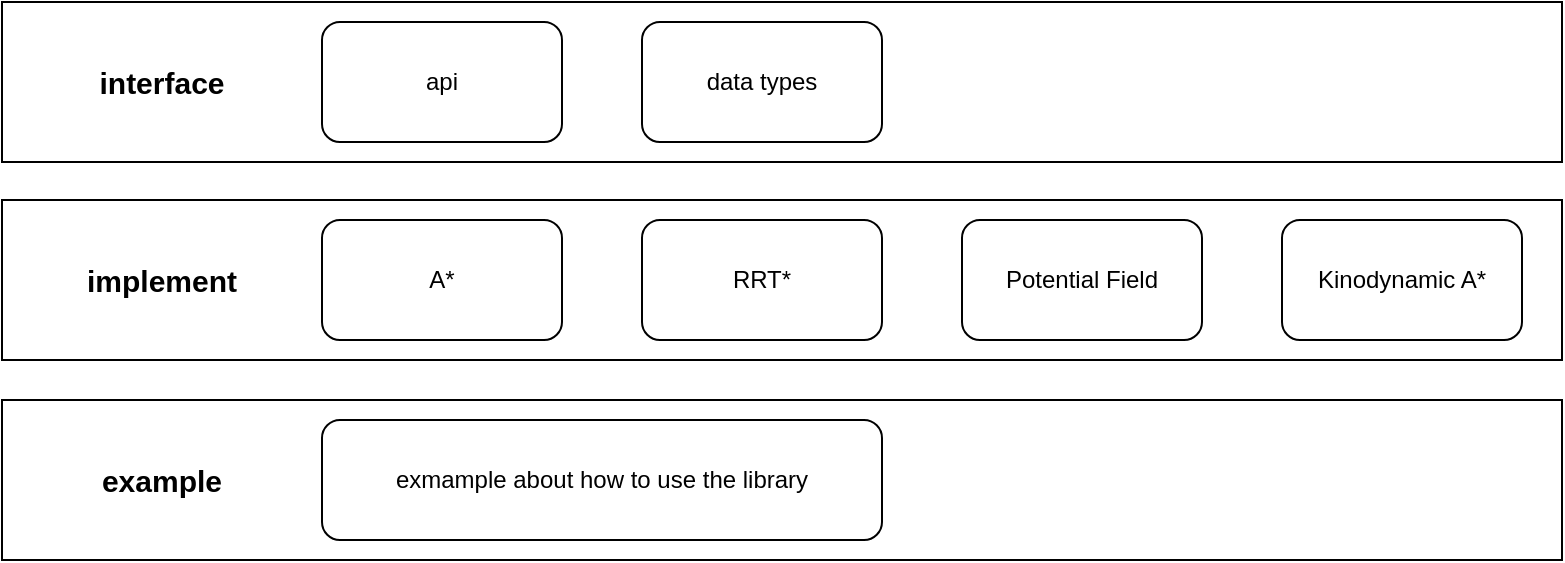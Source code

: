 <mxfile pages="3">
    <diagram id="k7U1leZ_NVyK1WPOzW_l" name="structure">
        <mxGraphModel dx="423" dy="329" grid="1" gridSize="10" guides="1" tooltips="1" connect="1" arrows="1" fold="1" page="1" pageScale="1" pageWidth="1169" pageHeight="827" math="0" shadow="0">
            <root>
                <mxCell id="keOr7OvfMAd7OnkER-1M-0"/>
                <mxCell id="keOr7OvfMAd7OnkER-1M-1" parent="keOr7OvfMAd7OnkER-1M-0"/>
                <mxCell id="FvBOYgAS-_ke2ZwoTicX-11" value="" style="rounded=0;whiteSpace=wrap;html=1;fontSize=12;" parent="keOr7OvfMAd7OnkER-1M-1" vertex="1">
                    <mxGeometry x="20" y="280" width="780" height="80" as="geometry"/>
                </mxCell>
                <mxCell id="FvBOYgAS-_ke2ZwoTicX-12" value="implement" style="text;html=1;strokeColor=none;fillColor=none;align=center;verticalAlign=middle;whiteSpace=wrap;rounded=0;fontSize=15;fontStyle=1" parent="keOr7OvfMAd7OnkER-1M-1" vertex="1">
                    <mxGeometry x="20" y="280" width="160" height="80" as="geometry"/>
                </mxCell>
                <mxCell id="FvBOYgAS-_ke2ZwoTicX-13" value="A*" style="rounded=1;whiteSpace=wrap;html=1;fontSize=12;" parent="keOr7OvfMAd7OnkER-1M-1" vertex="1">
                    <mxGeometry x="180" y="290" width="120" height="60" as="geometry"/>
                </mxCell>
                <mxCell id="FvBOYgAS-_ke2ZwoTicX-14" value="Potential Field" style="rounded=1;whiteSpace=wrap;html=1;fontSize=12;" parent="keOr7OvfMAd7OnkER-1M-1" vertex="1">
                    <mxGeometry x="500" y="290" width="120" height="60" as="geometry"/>
                </mxCell>
                <mxCell id="FvBOYgAS-_ke2ZwoTicX-15" value="Kinodynamic A*" style="rounded=1;whiteSpace=wrap;html=1;fontSize=12;" parent="keOr7OvfMAd7OnkER-1M-1" vertex="1">
                    <mxGeometry x="660" y="290" width="120" height="60" as="geometry"/>
                </mxCell>
                <mxCell id="FvBOYgAS-_ke2ZwoTicX-16" value="RRT*" style="rounded=1;whiteSpace=wrap;html=1;fontSize=12;" parent="keOr7OvfMAd7OnkER-1M-1" vertex="1">
                    <mxGeometry x="340" y="290" width="120" height="60" as="geometry"/>
                </mxCell>
                <mxCell id="FvBOYgAS-_ke2ZwoTicX-17" value="" style="rounded=0;whiteSpace=wrap;html=1;fontSize=12;" parent="keOr7OvfMAd7OnkER-1M-1" vertex="1">
                    <mxGeometry x="20" y="380" width="780" height="80" as="geometry"/>
                </mxCell>
                <mxCell id="FvBOYgAS-_ke2ZwoTicX-18" value="example" style="text;html=1;strokeColor=none;fillColor=none;align=center;verticalAlign=middle;whiteSpace=wrap;rounded=0;fontSize=15;fontStyle=1" parent="keOr7OvfMAd7OnkER-1M-1" vertex="1">
                    <mxGeometry x="20" y="380" width="160" height="80" as="geometry"/>
                </mxCell>
                <mxCell id="FvBOYgAS-_ke2ZwoTicX-24" value="exmample about how to use the library" style="rounded=1;whiteSpace=wrap;html=1;fontSize=12;" parent="keOr7OvfMAd7OnkER-1M-1" vertex="1">
                    <mxGeometry x="180" y="390" width="280" height="60" as="geometry"/>
                </mxCell>
                <mxCell id="0" value="" style="rounded=0;whiteSpace=wrap;html=1;fontSize=12;" parent="keOr7OvfMAd7OnkER-1M-1" vertex="1">
                    <mxGeometry x="20" y="181" width="780" height="80" as="geometry"/>
                </mxCell>
                <mxCell id="1" value="interface" style="text;html=1;strokeColor=none;fillColor=none;align=center;verticalAlign=middle;whiteSpace=wrap;rounded=0;fontSize=15;fontStyle=1" parent="keOr7OvfMAd7OnkER-1M-1" vertex="1">
                    <mxGeometry x="20" y="181" width="160" height="80" as="geometry"/>
                </mxCell>
                <mxCell id="2" value="api" style="rounded=1;whiteSpace=wrap;html=1;fontSize=12;" parent="keOr7OvfMAd7OnkER-1M-1" vertex="1">
                    <mxGeometry x="180" y="191" width="120" height="60" as="geometry"/>
                </mxCell>
                <mxCell id="5" value="data types" style="rounded=1;whiteSpace=wrap;html=1;fontSize=12;" parent="keOr7OvfMAd7OnkER-1M-1" vertex="1">
                    <mxGeometry x="340" y="191" width="120" height="60" as="geometry"/>
                </mxCell>
            </root>
        </mxGraphModel>
    </diagram>
    <diagram id="kBfOB2SBIhDGXqwLswxl" name="workflow">
        <mxGraphModel dx="423" dy="329" grid="1" gridSize="10" guides="1" tooltips="1" connect="1" arrows="1" fold="1" page="1" pageScale="1" pageWidth="2336" pageHeight="1654" math="0" shadow="0">
            <root>
                <mxCell id="L_x6KOI5Ie3beH957Cwe-0"/>
                <mxCell id="L_x6KOI5Ie3beH957Cwe-1" parent="L_x6KOI5Ie3beH957Cwe-0"/>
            </root>
        </mxGraphModel>
    </diagram>
</mxfile>